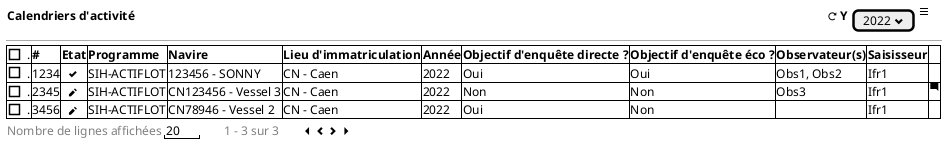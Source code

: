 @startsalt
{
  {<b>Calendriers d'activité                                                                                                                                                                                                                              <&reload> Y {[2022 <&chevron-bottom>]} <&menu>}
  --
	{#

     [ ]. | <b># | <b>Etat | <b>Programme |  <b>Navire | <b>Lieu d'immatriculation | <b>Année | <b>Objectif d'enquête directe ? | <b>Objectif d'enquête éco ?|<b>Observateur(s) | <b>Saisisseur
     [ ]. | 1234 | <b>  <&check> | SIH-ACTIFLOT | 123456 - SONNY | CN - Caen |2022 | Oui | Oui | Obs1, Obs2 | Ifr1 |.
     [ ]. | 2345 | <b>  <&pencil> | SIH-ACTIFLOT | CN123456 - Vessel 3 | CN - Caen | 2022 | Non | Non | Obs3 | Ifr1 | <&comment-square>
     [ ]. | 3456 | <b>  <&pencil> | SIH-ACTIFLOT | CN78946 - Vessel 2 | CN - Caen | 2022 | Oui | Non | . | Ifr1 | .
    }
     { <font color=grey>Nombre de lignes affichées</font> |  " 20 "  | . | . | . | . | <font color=grey>1 - 3 sur 3 | . | . | . | . | <&caret-left> <&chevron-left> <&chevron-right> <&caret-right> }
}
@endsalt